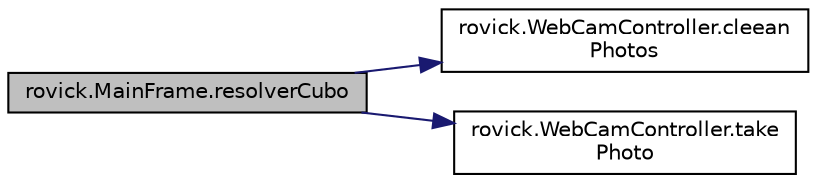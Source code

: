 digraph "rovick.MainFrame.resolverCubo"
{
  edge [fontname="Helvetica",fontsize="10",labelfontname="Helvetica",labelfontsize="10"];
  node [fontname="Helvetica",fontsize="10",shape=record];
  rankdir="LR";
  Node0 [label="rovick.MainFrame.resolverCubo",height=0.2,width=0.4,color="black", fillcolor="grey75", style="filled", fontcolor="black"];
  Node0 -> Node1 [color="midnightblue",fontsize="10",style="solid",fontname="Helvetica"];
  Node1 [label="rovick.WebCamController.cleean\lPhotos",height=0.2,width=0.4,color="black", fillcolor="white", style="filled",URL="$classrovick_1_1_web_cam_controller_aa6f72166f84d421193161bb03d0241f6.html#aa6f72166f84d421193161bb03d0241f6",tooltip="Borra todas los archivos en la carpeta webCam_images. "];
  Node0 -> Node2 [color="midnightblue",fontsize="10",style="solid",fontname="Helvetica"];
  Node2 [label="rovick.WebCamController.take\lPhoto",height=0.2,width=0.4,color="black", fillcolor="white", style="filled",URL="$classrovick_1_1_web_cam_controller_a6c62feb2e32b0079bb10aebe78e4bd9e.html#a6c62feb2e32b0079bb10aebe78e4bd9e",tooltip="Tama un foto en formato jpg y la pone con el nombre pasado. "];
}
